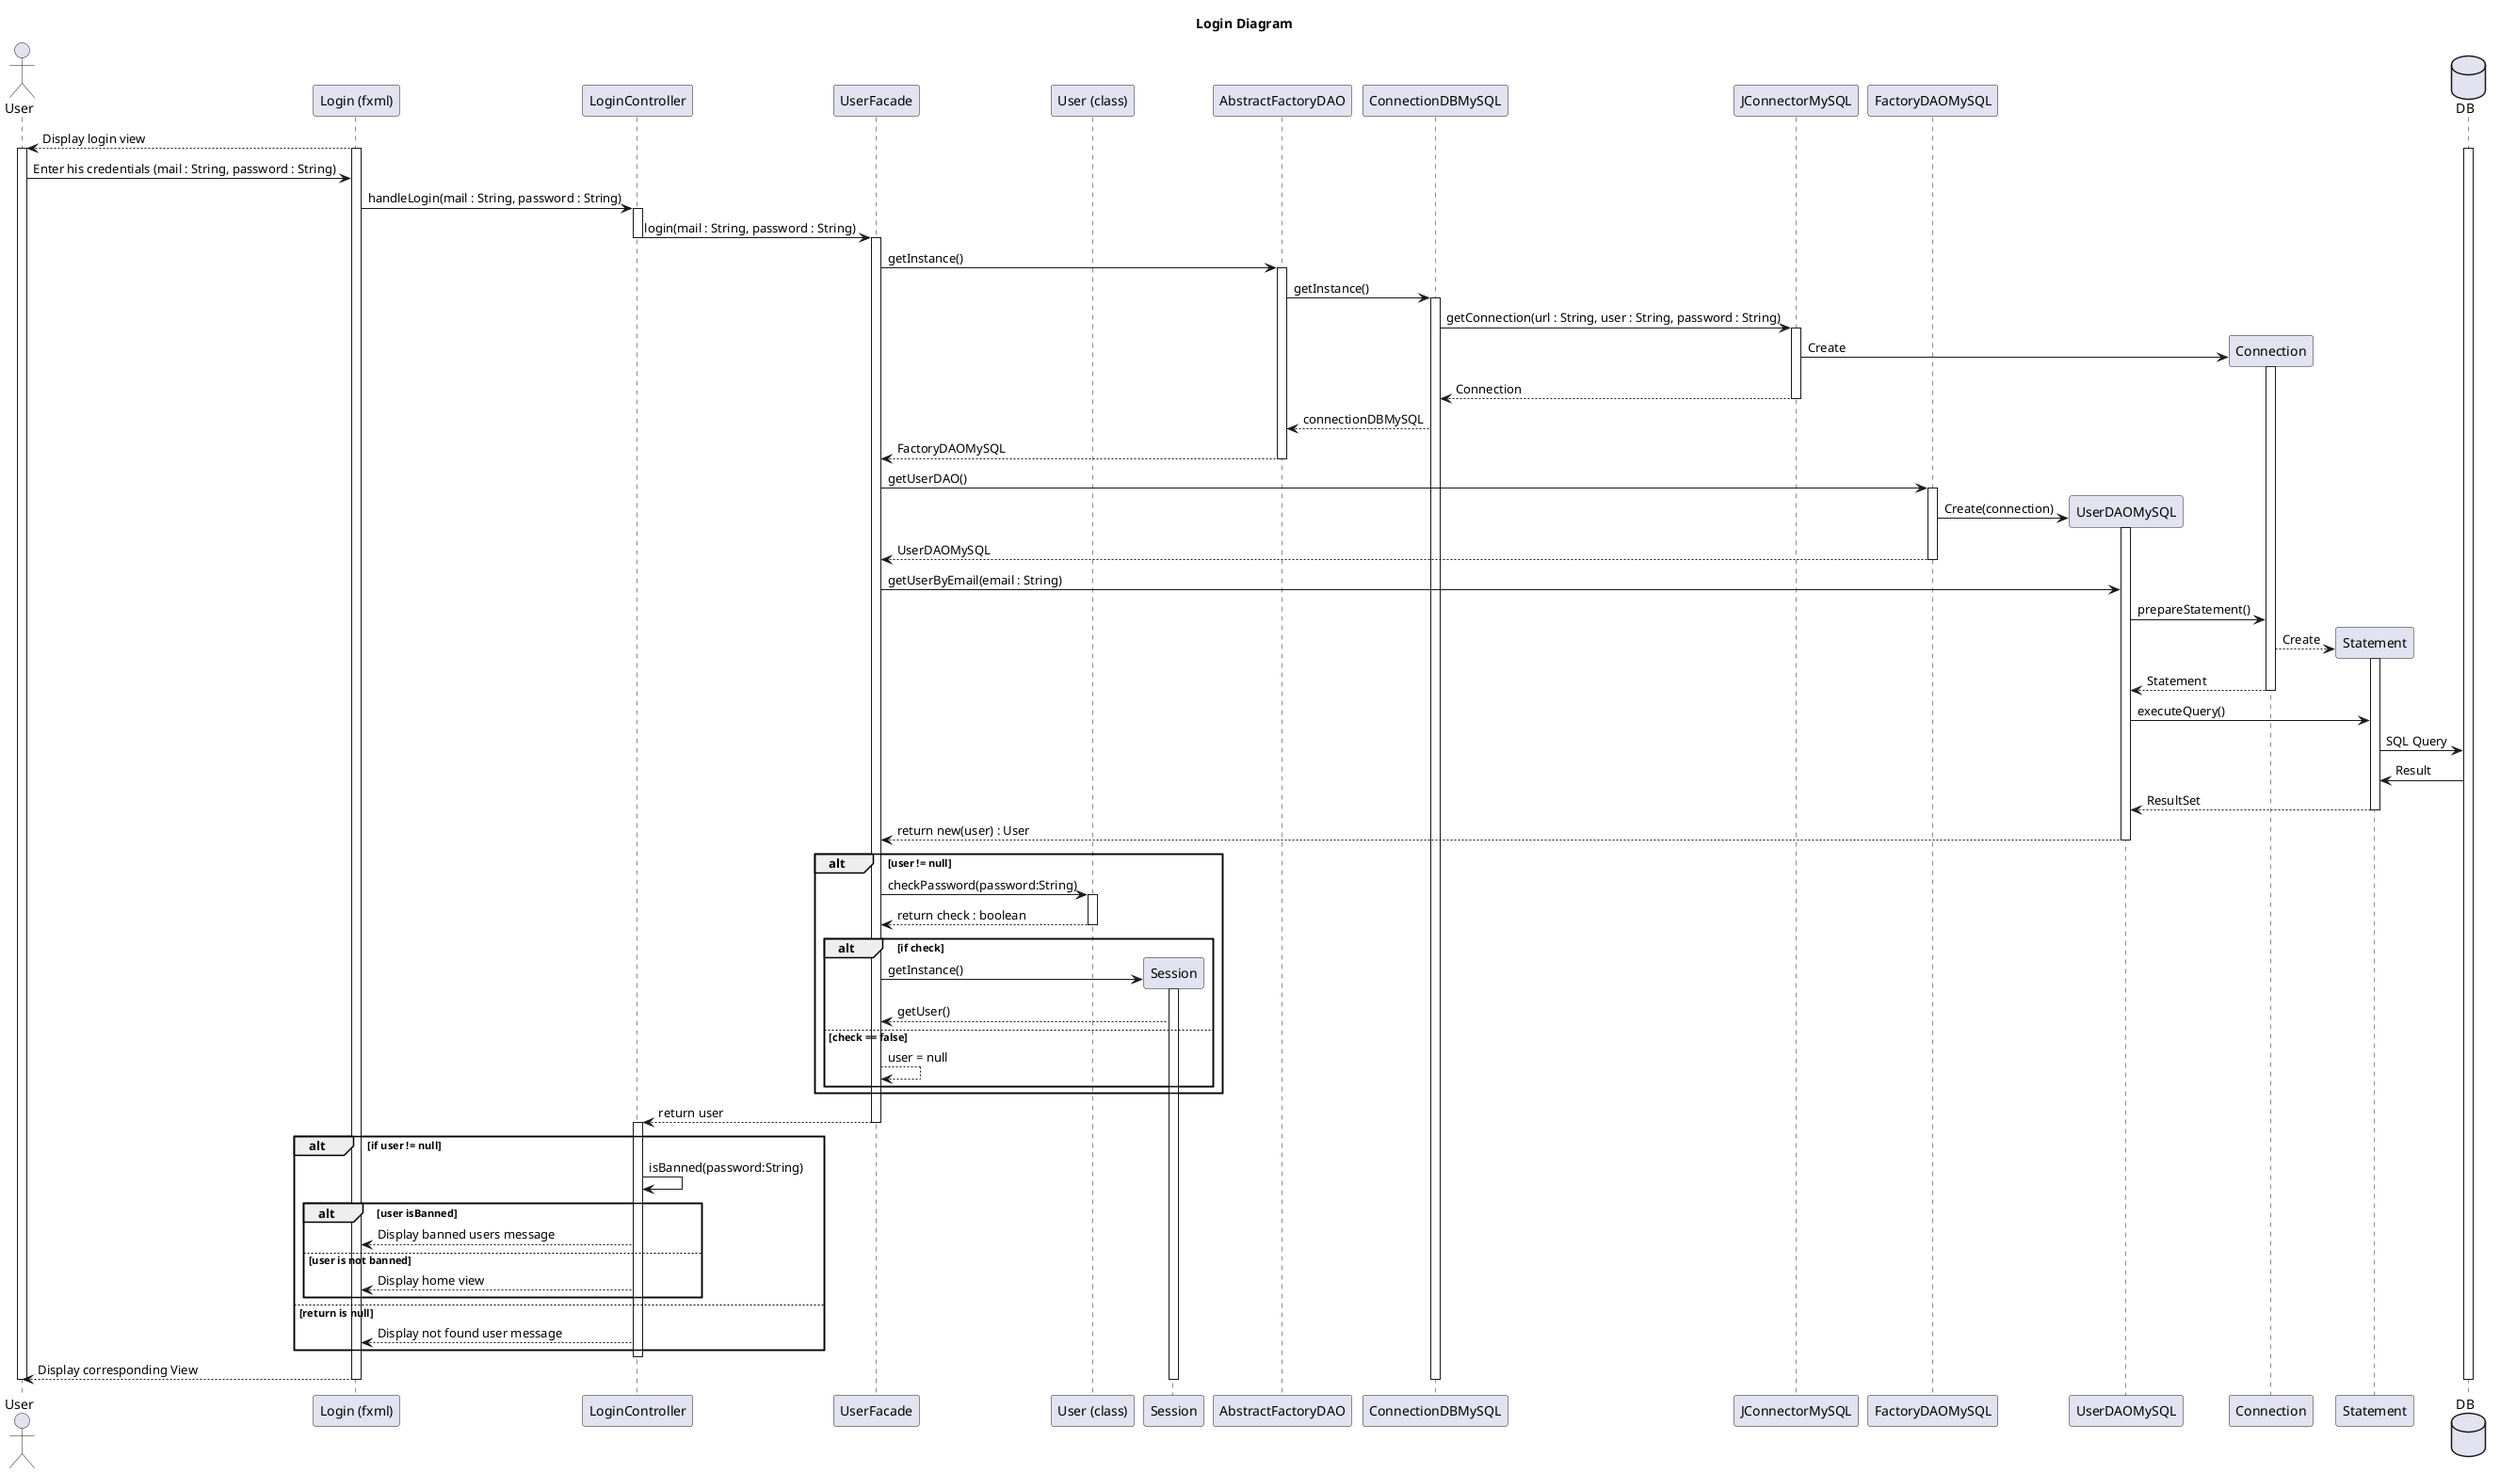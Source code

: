 @startuml
title Login Diagram

actor User
participant "Login (fxml)"
participant LoginController
participant UserFacade
participant "User (class)"
participant Session
participant AbstractFactoryDAO
participant ConnectionDBMySQL
participant JConnectorMySQL
participant FactoryDAOMySQL
participant UserDAOMySQL
participant Connection
participant Statement
database DB


"Login (fxml)"-->User: Display login view

activate "Login (fxml)"
activate User
activate DB


User->"Login (fxml)":Enter his credentials (mail : String, password : String)

"Login (fxml)"->LoginController: handleLogin(mail : String, password : String)

activate LoginController

LoginController->UserFacade:login(mail : String, password : String)

deactivate LoginController

activate UserFacade

UserFacade->AbstractFactoryDAO:getInstance()
activate AbstractFactoryDAO

AbstractFactoryDAO -> ConnectionDBMySQL : getInstance()

activate ConnectionDBMySQL


ConnectionDBMySQL->JConnectorMySQL: getConnection(url : String, user : String, password : String)

activate JConnectorMySQL

JConnectorMySQL -> Connection **: Create

activate Connection
JConnectorMySQL-->ConnectionDBMySQL: Connection

deactivate JConnectorMySQL
AbstractFactoryDAO <-- ConnectionDBMySQL : connectionDBMySQL


AbstractFactoryDAO--> UserFacade : FactoryDAOMySQL
deactivate AbstractFactoryDAO

UserFacade -> FactoryDAOMySQL:getUserDAO()

activate FactoryDAOMySQL

FactoryDAOMySQL->UserDAOMySQL **:Create(connection)

activate UserDAOMySQL
FactoryDAOMySQL-->UserFacade:UserDAOMySQL

deactivate FactoryDAOMySQL

UserFacade->UserDAOMySQL: getUserByEmail(email : String)

UserDAOMySQL->Connection: prepareStatement()

Connection-->Statement **: Create

activate Statement

Connection-->UserDAOMySQL: Statement

deactivate Connection

UserDAOMySQL->Statement:executeQuery()

Statement->DB: SQL Query

DB->Statement:Result

Statement-->UserDAOMySQL: ResultSet

deactivate Statement

UserDAOMySQL-->UserFacade: return new(user) : User
alt user != null

    deactivate UserDAOMySQL
    UserFacade->"User (class)": checkPassword(password:String)
    activate "User (class)"
    "User (class)"-->UserFacade: return check : boolean
    deactivate "User (class)"

    alt if check
        UserFacade->Session **: getInstance()

        activate Session

        Session-->UserFacade:getUser()

    else check == false
        UserFacade-->UserFacade: user = null
    end

end

UserFacade-->LoginController: return user

deactivate UserFacade

activate LoginController

alt if user != null

LoginController->LoginController:isBanned(password:String)

    alt user isBanned

        LoginController-->"Login (fxml)": Display banned users message

    else user is not banned

        LoginController-->"Login (fxml)": Display home view
    end

else return is null

    LoginController-->"Login (fxml)": Display not found user message

end

deactivate LoginController

"Login (fxml)"-->User: Display corresponding View
deactivate "Login (fxml)"
deactivate DB
deactivate Session
deactivate User
deactivate ConnectionDBMySQL

@enduml